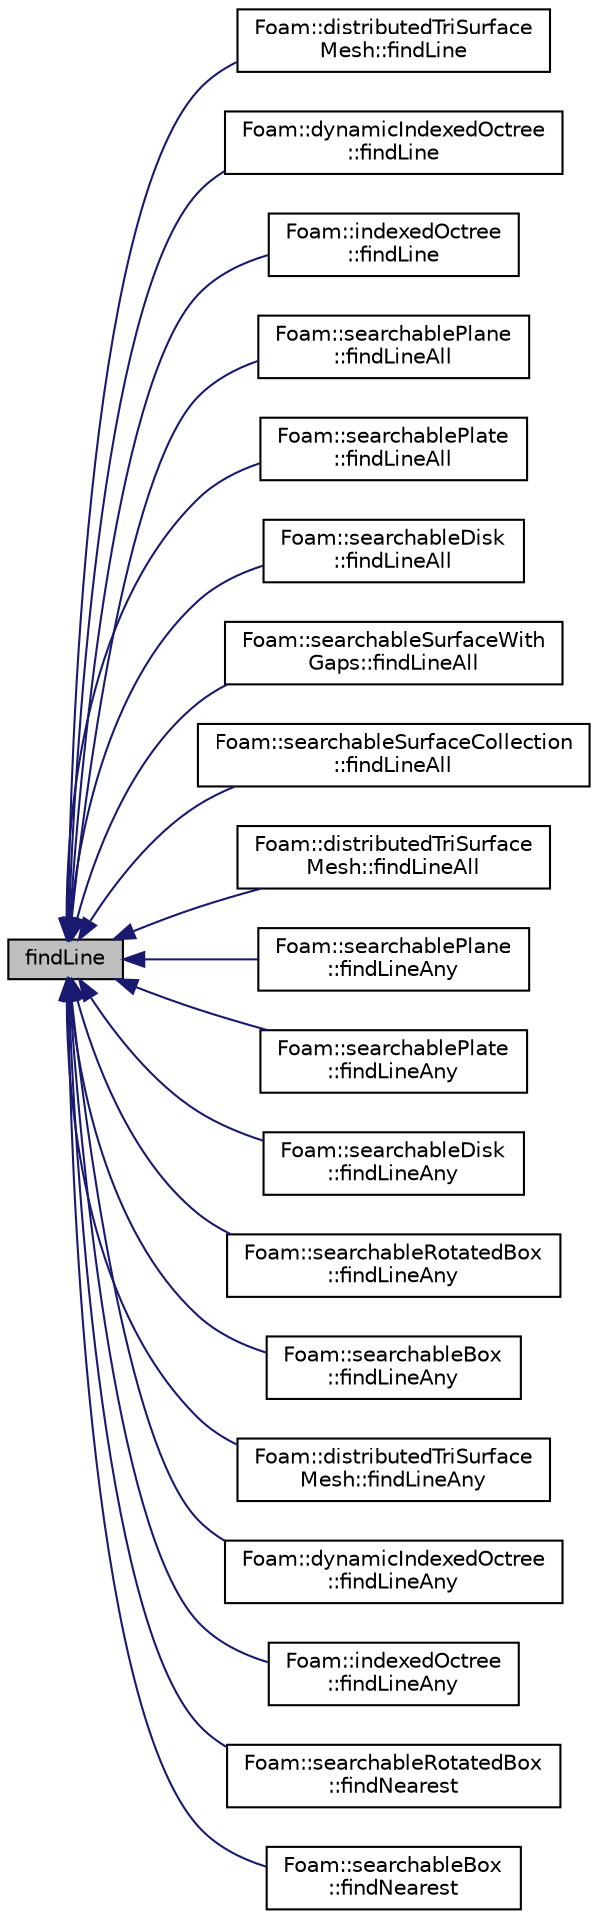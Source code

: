 digraph "findLine"
{
  bgcolor="transparent";
  edge [fontname="Helvetica",fontsize="10",labelfontname="Helvetica",labelfontsize="10"];
  node [fontname="Helvetica",fontsize="10",shape=record];
  rankdir="LR";
  Node1 [label="findLine",height=0.2,width=0.4,color="black", fillcolor="grey75", style="filled" fontcolor="black"];
  Node1 -> Node2 [dir="back",color="midnightblue",fontsize="10",style="solid",fontname="Helvetica"];
  Node2 [label="Foam::distributedTriSurface\lMesh::findLine",height=0.2,width=0.4,color="black",URL="$classFoam_1_1distributedTriSurfaceMesh.html#a099df5ddaf17545f9b58aeaceead2dab",tooltip="Find first intersection on segment from start to end. "];
  Node1 -> Node3 [dir="back",color="midnightblue",fontsize="10",style="solid",fontname="Helvetica"];
  Node3 [label="Foam::dynamicIndexedOctree\l::findLine",height=0.2,width=0.4,color="black",URL="$classFoam_1_1dynamicIndexedOctree.html#a371bc4a697ccf31618fdc0877fbef2d1",tooltip="Find nearest intersection of line between start and end. "];
  Node1 -> Node4 [dir="back",color="midnightblue",fontsize="10",style="solid",fontname="Helvetica"];
  Node4 [label="Foam::indexedOctree\l::findLine",height=0.2,width=0.4,color="black",URL="$classFoam_1_1indexedOctree.html#a978a0dc911232f73db03506cdfa115d8"];
  Node1 -> Node5 [dir="back",color="midnightblue",fontsize="10",style="solid",fontname="Helvetica"];
  Node5 [label="Foam::searchablePlane\l::findLineAll",height=0.2,width=0.4,color="black",URL="$classFoam_1_1searchablePlane.html#a22df1d4ae0772ff535fd44a86742d198",tooltip="Get all intersections in order from start to end. "];
  Node1 -> Node6 [dir="back",color="midnightblue",fontsize="10",style="solid",fontname="Helvetica"];
  Node6 [label="Foam::searchablePlate\l::findLineAll",height=0.2,width=0.4,color="black",URL="$classFoam_1_1searchablePlate.html#a22df1d4ae0772ff535fd44a86742d198",tooltip="Get all intersections in order from start to end. "];
  Node1 -> Node7 [dir="back",color="midnightblue",fontsize="10",style="solid",fontname="Helvetica"];
  Node7 [label="Foam::searchableDisk\l::findLineAll",height=0.2,width=0.4,color="black",URL="$classFoam_1_1searchableDisk.html#a22df1d4ae0772ff535fd44a86742d198",tooltip="Get all intersections in order from start to end. "];
  Node1 -> Node8 [dir="back",color="midnightblue",fontsize="10",style="solid",fontname="Helvetica"];
  Node8 [label="Foam::searchableSurfaceWith\lGaps::findLineAll",height=0.2,width=0.4,color="black",URL="$classFoam_1_1searchableSurfaceWithGaps.html#a22df1d4ae0772ff535fd44a86742d198",tooltip="Get all intersections in order from start to end. "];
  Node1 -> Node9 [dir="back",color="midnightblue",fontsize="10",style="solid",fontname="Helvetica"];
  Node9 [label="Foam::searchableSurfaceCollection\l::findLineAll",height=0.2,width=0.4,color="black",URL="$classFoam_1_1searchableSurfaceCollection.html#a22df1d4ae0772ff535fd44a86742d198",tooltip="Get all intersections in order from start to end. "];
  Node1 -> Node10 [dir="back",color="midnightblue",fontsize="10",style="solid",fontname="Helvetica"];
  Node10 [label="Foam::distributedTriSurface\lMesh::findLineAll",height=0.2,width=0.4,color="black",URL="$classFoam_1_1distributedTriSurfaceMesh.html#a22df1d4ae0772ff535fd44a86742d198",tooltip="Get all intersections in order from start to end. "];
  Node1 -> Node11 [dir="back",color="midnightblue",fontsize="10",style="solid",fontname="Helvetica"];
  Node11 [label="Foam::searchablePlane\l::findLineAny",height=0.2,width=0.4,color="black",URL="$classFoam_1_1searchablePlane.html#ac65d782c6c6dd90c8a8f260986b64cf4",tooltip="Return any intersection on segment from start to end. "];
  Node1 -> Node12 [dir="back",color="midnightblue",fontsize="10",style="solid",fontname="Helvetica"];
  Node12 [label="Foam::searchablePlate\l::findLineAny",height=0.2,width=0.4,color="black",URL="$classFoam_1_1searchablePlate.html#ac65d782c6c6dd90c8a8f260986b64cf4",tooltip="Return any intersection on segment from start to end. "];
  Node1 -> Node13 [dir="back",color="midnightblue",fontsize="10",style="solid",fontname="Helvetica"];
  Node13 [label="Foam::searchableDisk\l::findLineAny",height=0.2,width=0.4,color="black",URL="$classFoam_1_1searchableDisk.html#ac65d782c6c6dd90c8a8f260986b64cf4",tooltip="Return any intersection on segment from start to end. "];
  Node1 -> Node14 [dir="back",color="midnightblue",fontsize="10",style="solid",fontname="Helvetica"];
  Node14 [label="Foam::searchableRotatedBox\l::findLineAny",height=0.2,width=0.4,color="black",URL="$classFoam_1_1searchableRotatedBox.html#ac65d782c6c6dd90c8a8f260986b64cf4",tooltip="Return any intersection on segment from start to end. "];
  Node1 -> Node15 [dir="back",color="midnightblue",fontsize="10",style="solid",fontname="Helvetica"];
  Node15 [label="Foam::searchableBox\l::findLineAny",height=0.2,width=0.4,color="black",URL="$classFoam_1_1searchableBox.html#ac65d782c6c6dd90c8a8f260986b64cf4",tooltip="Return any intersection on segment from start to end. "];
  Node1 -> Node16 [dir="back",color="midnightblue",fontsize="10",style="solid",fontname="Helvetica"];
  Node16 [label="Foam::distributedTriSurface\lMesh::findLineAny",height=0.2,width=0.4,color="black",URL="$classFoam_1_1distributedTriSurfaceMesh.html#ac65d782c6c6dd90c8a8f260986b64cf4",tooltip="Return any intersection on segment from start to end. "];
  Node1 -> Node17 [dir="back",color="midnightblue",fontsize="10",style="solid",fontname="Helvetica"];
  Node17 [label="Foam::dynamicIndexedOctree\l::findLineAny",height=0.2,width=0.4,color="black",URL="$classFoam_1_1dynamicIndexedOctree.html#ab99a8d98f6ec0cd03dcc1a431c0068bf",tooltip="Find any intersection of line between start and end. "];
  Node1 -> Node18 [dir="back",color="midnightblue",fontsize="10",style="solid",fontname="Helvetica"];
  Node18 [label="Foam::indexedOctree\l::findLineAny",height=0.2,width=0.4,color="black",URL="$classFoam_1_1indexedOctree.html#ab99a8d98f6ec0cd03dcc1a431c0068bf",tooltip="Find any intersection of line between start and end. "];
  Node1 -> Node19 [dir="back",color="midnightblue",fontsize="10",style="solid",fontname="Helvetica"];
  Node19 [label="Foam::searchableRotatedBox\l::findNearest",height=0.2,width=0.4,color="black",URL="$classFoam_1_1searchableRotatedBox.html#ad64c821f48b189f0be09244ae2037fdc"];
  Node1 -> Node20 [dir="back",color="midnightblue",fontsize="10",style="solid",fontname="Helvetica"];
  Node20 [label="Foam::searchableBox\l::findNearest",height=0.2,width=0.4,color="black",URL="$classFoam_1_1searchableBox.html#ad64c821f48b189f0be09244ae2037fdc"];
}

